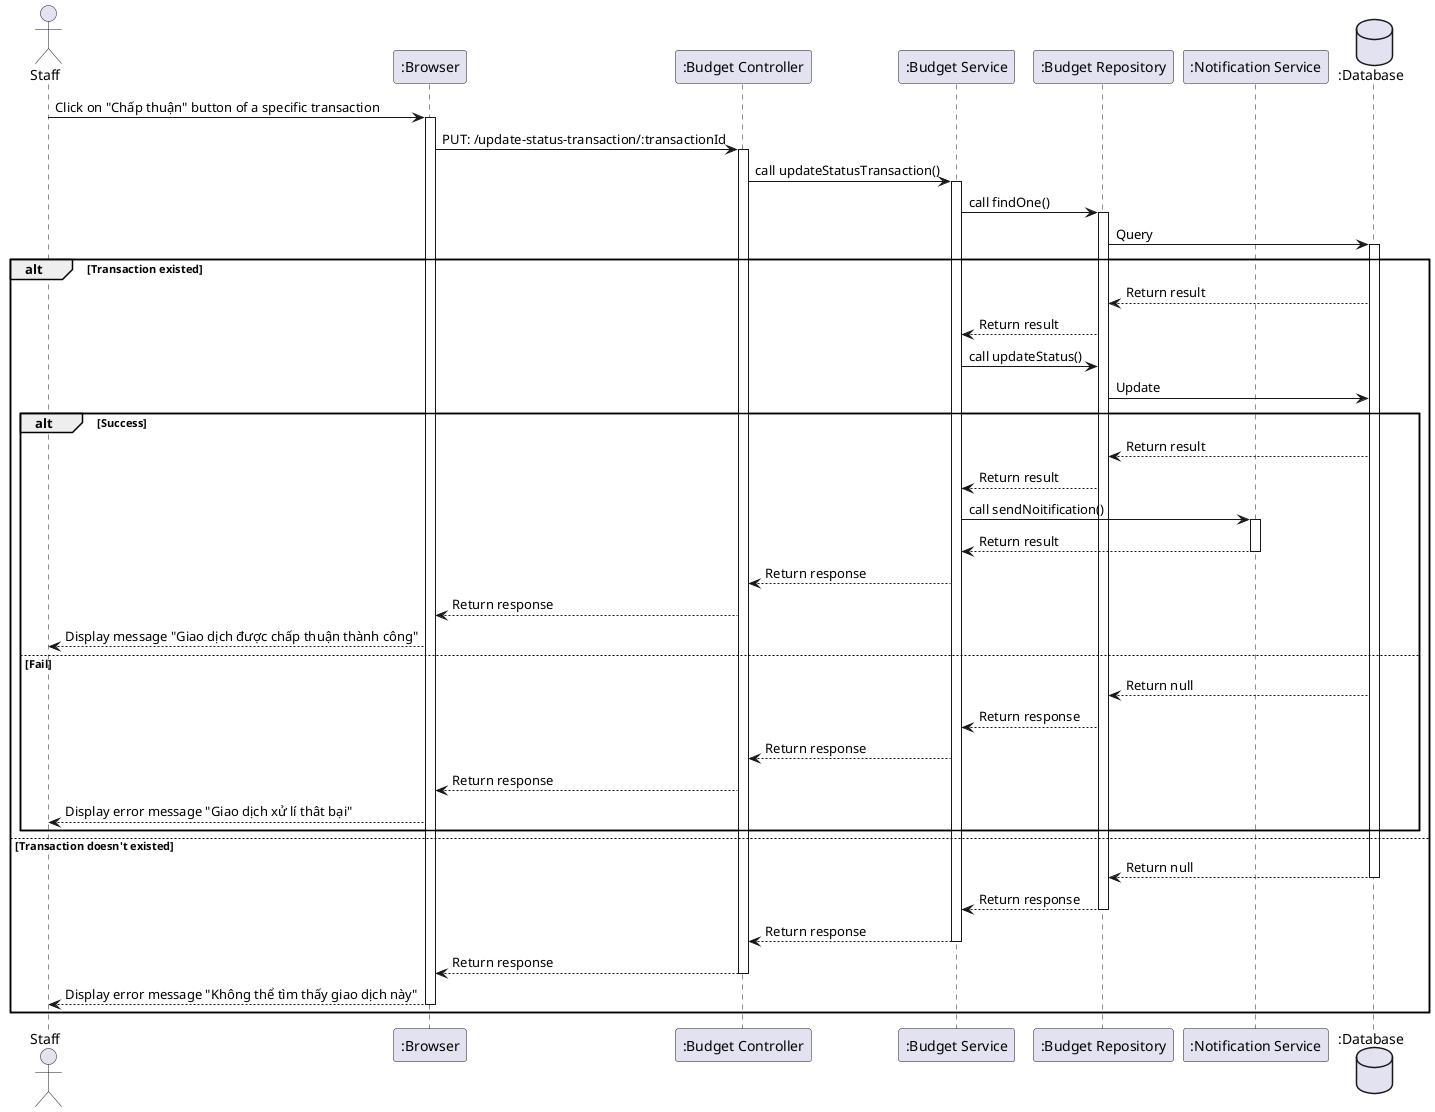 @startuml

actor Staff as user
participant ":Browser" as a
participant ":Budget Controller" as b
participant ":Budget Service" as c
participant ":Budget Repository" as d
participant ":Notification Service" as e
database ":Database" as f

user -> a++: Click on "Chấp thuận" button of a specific transaction
a -> b++: PUT: /update-status-transaction/:transactionId
b -> c++: call updateStatusTransaction()
c -> d++: call findOne()
d -> f++: Query
alt Transaction existed
    f --> d: Return result
    d --> c: Return result
    c -> d: call updateStatus()
    d -> f: Update
    alt Success
        f --> d: Return result
        d --> c: Return result
        c -> e++: call sendNoitification()
        e --> c--: Return result
        c --> b: Return response
        b --> a: Return response
        a --> user: Display message "Giao dịch được chấp thuận thành công"
    else Fail
         f --> d: Return null
         d --> c: Return response
         c --> b: Return response
         b --> a: Return response
         a --> user: Display error message "Giao dịch xử lí thât bại"
    end
else Transaction doesn't existed
    f --> d--: Return null
    d --> c--: Return response
    c --> b--: Return response
    b --> a--: Return response
    a --> user--: Display error message "Không thể tìm thấy giao dịch này"
end
@enduml